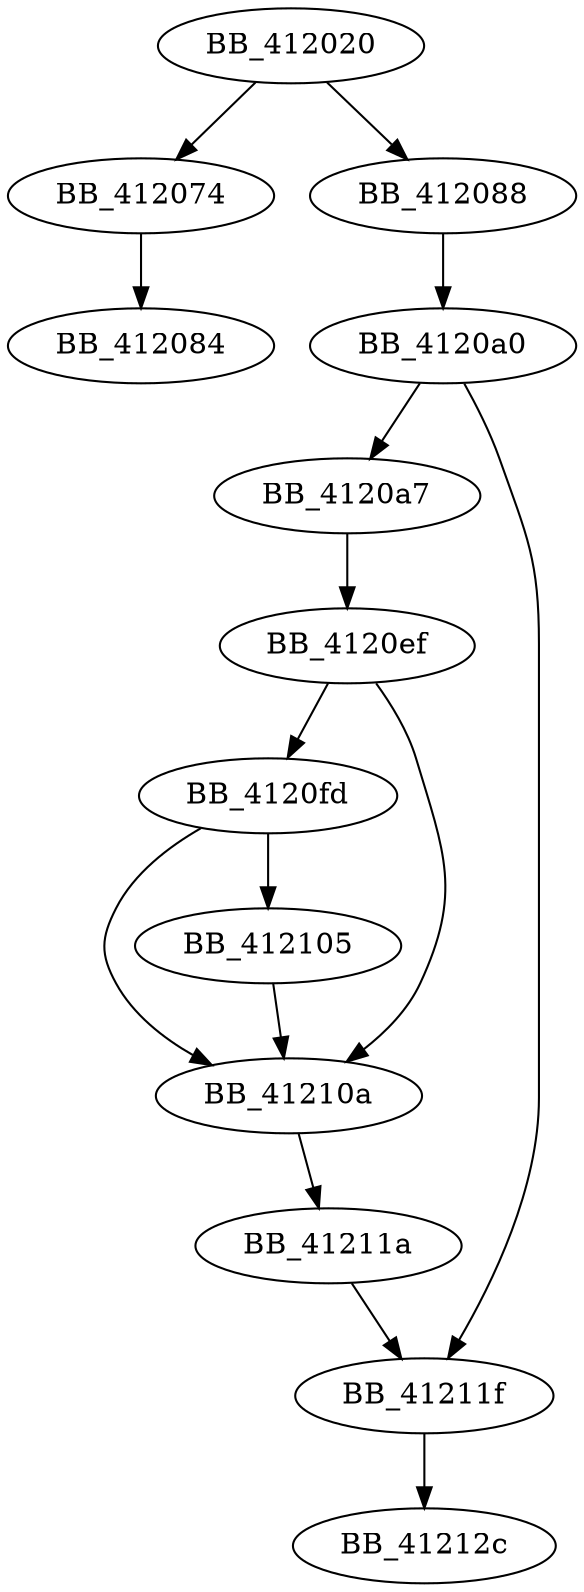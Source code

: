 DiGraph sub_412020{
BB_412020->BB_412074
BB_412020->BB_412088
BB_412074->BB_412084
BB_412088->BB_4120a0
BB_4120a0->BB_4120a7
BB_4120a0->BB_41211f
BB_4120a7->BB_4120ef
BB_4120ef->BB_4120fd
BB_4120ef->BB_41210a
BB_4120fd->BB_412105
BB_4120fd->BB_41210a
BB_412105->BB_41210a
BB_41210a->BB_41211a
BB_41211a->BB_41211f
BB_41211f->BB_41212c
}
